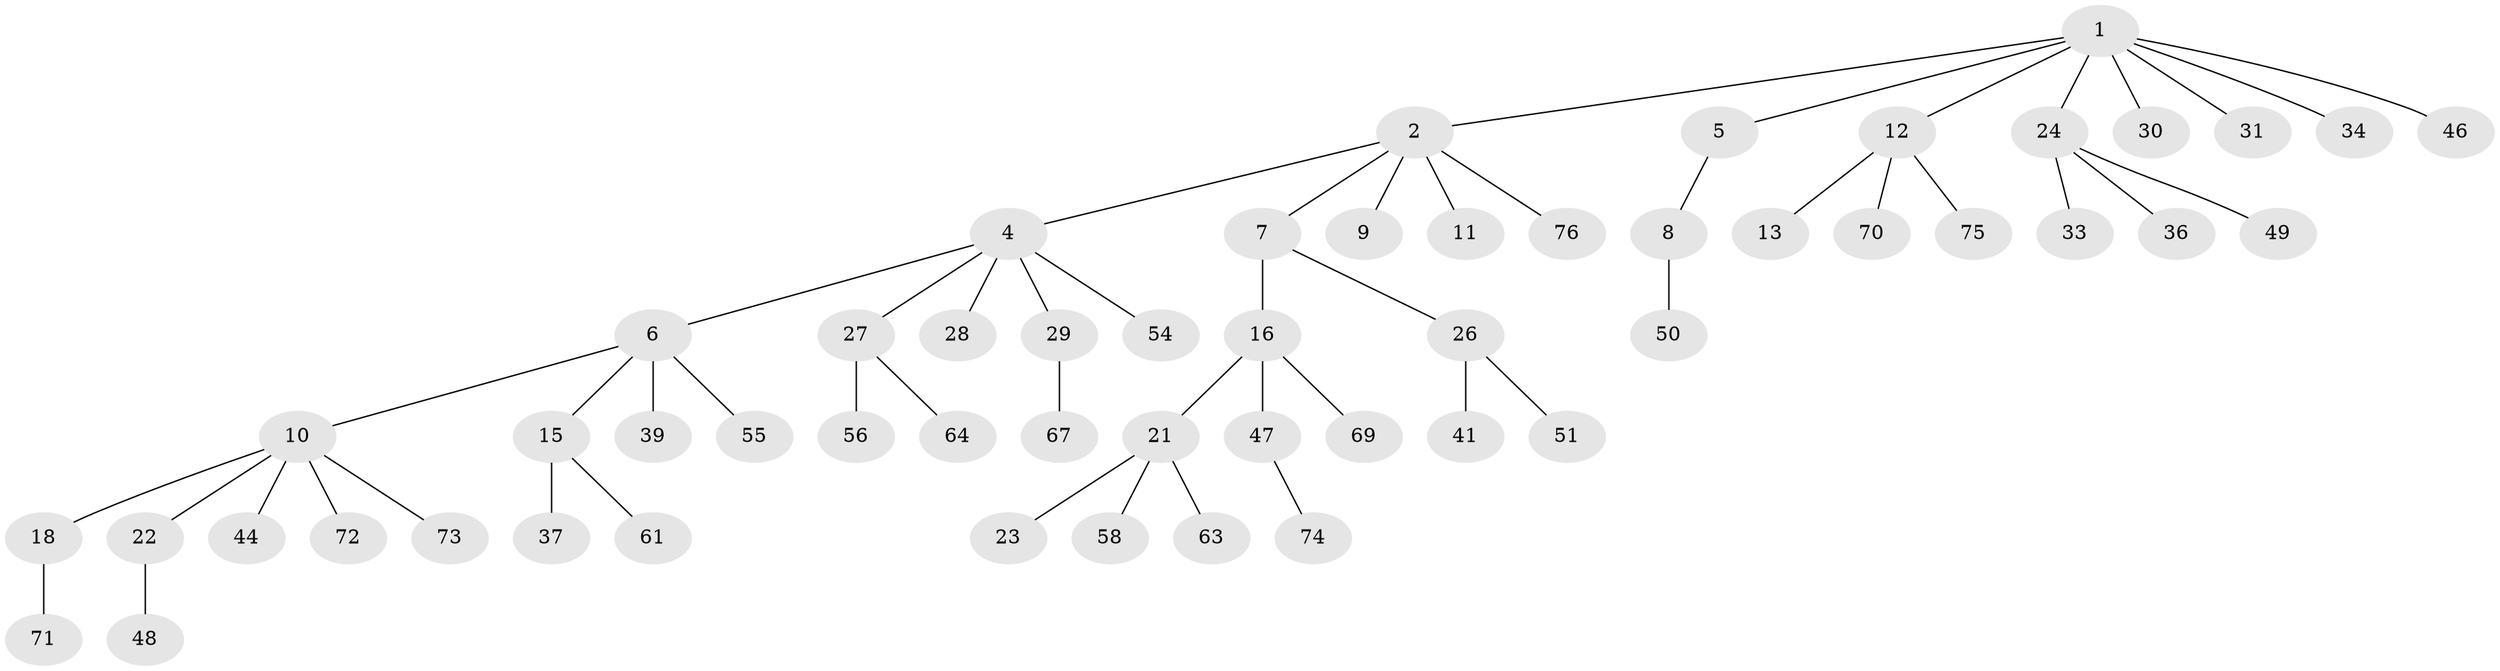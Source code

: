 // Generated by graph-tools (version 1.1) at 2025/52/02/27/25 19:52:12]
// undirected, 54 vertices, 53 edges
graph export_dot {
graph [start="1"]
  node [color=gray90,style=filled];
  1 [super="+3"];
  2 [super="+20"];
  4 [super="+17"];
  5;
  6 [super="+38"];
  7 [super="+25"];
  8 [super="+40"];
  9;
  10 [super="+35"];
  11 [super="+65"];
  12 [super="+14"];
  13 [super="+60"];
  15 [super="+19"];
  16 [super="+45"];
  18 [super="+59"];
  21 [super="+42"];
  22;
  23;
  24 [super="+32"];
  26;
  27 [super="+53"];
  28 [super="+43"];
  29 [super="+52"];
  30;
  31;
  33;
  34;
  36;
  37;
  39;
  41;
  44;
  46;
  47 [super="+66"];
  48 [super="+62"];
  49;
  50;
  51 [super="+57"];
  54;
  55;
  56;
  58;
  61;
  63 [super="+68"];
  64;
  67;
  69;
  70;
  71;
  72;
  73;
  74;
  75 [super="+77"];
  76;
  1 -- 2;
  1 -- 5;
  1 -- 12;
  1 -- 30;
  1 -- 31;
  1 -- 34;
  1 -- 24;
  1 -- 46;
  2 -- 4;
  2 -- 7;
  2 -- 9;
  2 -- 11;
  2 -- 76;
  4 -- 6;
  4 -- 27;
  4 -- 28;
  4 -- 54;
  4 -- 29;
  5 -- 8;
  6 -- 10;
  6 -- 15;
  6 -- 39;
  6 -- 55;
  7 -- 16;
  7 -- 26;
  8 -- 50;
  10 -- 18;
  10 -- 22;
  10 -- 44;
  10 -- 72;
  10 -- 73;
  12 -- 13;
  12 -- 70;
  12 -- 75;
  15 -- 37;
  15 -- 61;
  16 -- 21;
  16 -- 69;
  16 -- 47;
  18 -- 71;
  21 -- 23;
  21 -- 58;
  21 -- 63;
  22 -- 48;
  24 -- 33;
  24 -- 36;
  24 -- 49;
  26 -- 41;
  26 -- 51;
  27 -- 56;
  27 -- 64;
  29 -- 67;
  47 -- 74;
}
